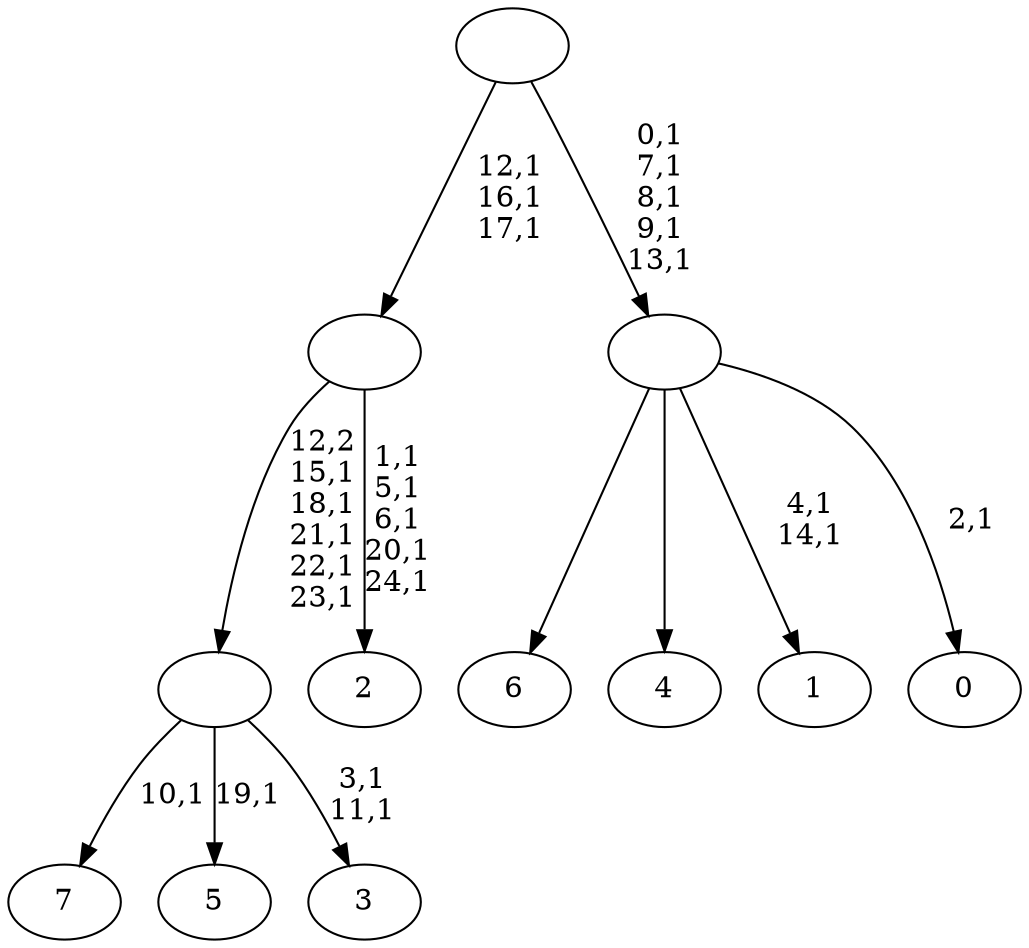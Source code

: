 digraph T {
	33 [label="7"]
	31 [label="6"]
	30 [label="5"]
	28 [label="4"]
	27 [label="3"]
	24 [label=""]
	19 [label="2"]
	13 [label=""]
	10 [label="1"]
	7 [label="0"]
	5 [label=""]
	0 [label=""]
	24 -> 27 [label="3,1\n11,1"]
	24 -> 30 [label="19,1"]
	24 -> 33 [label="10,1"]
	13 -> 19 [label="1,1\n5,1\n6,1\n20,1\n24,1"]
	13 -> 24 [label="12,2\n15,1\n18,1\n21,1\n22,1\n23,1"]
	5 -> 7 [label="2,1"]
	5 -> 10 [label="4,1\n14,1"]
	5 -> 31 [label=""]
	5 -> 28 [label=""]
	0 -> 5 [label="0,1\n7,1\n8,1\n9,1\n13,1"]
	0 -> 13 [label="12,1\n16,1\n17,1"]
}
